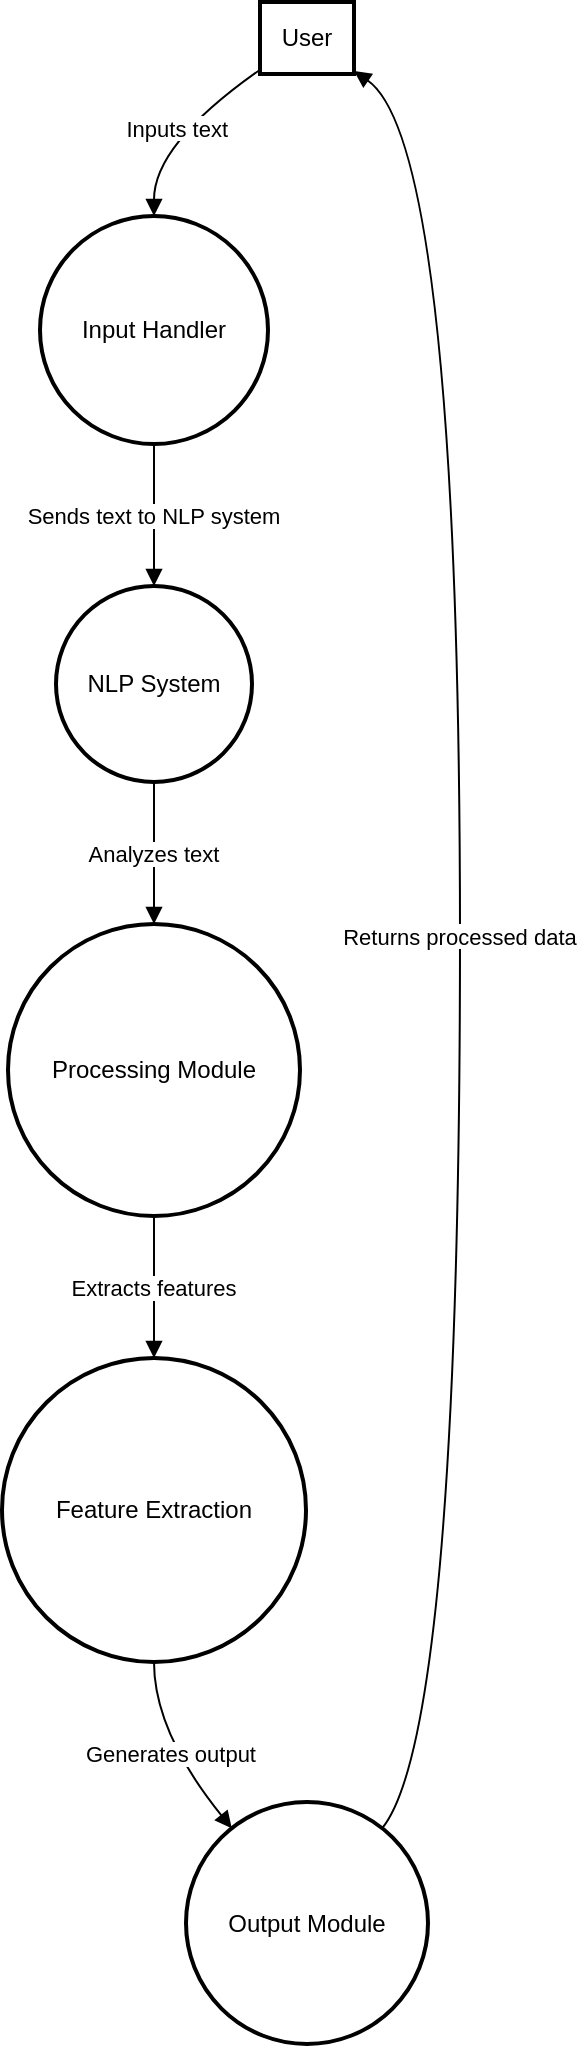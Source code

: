 <mxfile version="24.7.5">
  <diagram name="Page-1" id="9hyrPzSAtsRlm6kyp4Ij">
    <mxGraphModel>
      <root>
        <mxCell id="0" />
        <mxCell id="1" parent="0" />
        <mxCell id="2" value="User" style="whiteSpace=wrap;strokeWidth=2;" vertex="1" parent="1">
          <mxGeometry x="144" width="47" height="36" as="geometry" />
        </mxCell>
        <mxCell id="3" value="Input Handler" style="ellipse;aspect=fixed;strokeWidth=2;whiteSpace=wrap;" vertex="1" parent="1">
          <mxGeometry x="34" y="107" width="114" height="114" as="geometry" />
        </mxCell>
        <mxCell id="4" value="NLP System" style="ellipse;aspect=fixed;strokeWidth=2;whiteSpace=wrap;" vertex="1" parent="1">
          <mxGeometry x="42" y="292" width="98" height="98" as="geometry" />
        </mxCell>
        <mxCell id="5" value="Processing Module" style="ellipse;aspect=fixed;strokeWidth=2;whiteSpace=wrap;" vertex="1" parent="1">
          <mxGeometry x="18" y="461" width="146" height="146" as="geometry" />
        </mxCell>
        <mxCell id="6" value="Feature Extraction" style="ellipse;aspect=fixed;strokeWidth=2;whiteSpace=wrap;" vertex="1" parent="1">
          <mxGeometry x="15" y="678" width="152" height="152" as="geometry" />
        </mxCell>
        <mxCell id="7" value="Output Module" style="ellipse;aspect=fixed;strokeWidth=2;whiteSpace=wrap;" vertex="1" parent="1">
          <mxGeometry x="107" y="900" width="121" height="121" as="geometry" />
        </mxCell>
        <mxCell id="8" value="Inputs text" style="curved=1;startArrow=none;endArrow=block;exitX=-0.01;exitY=0.95;entryX=0.5;entryY=0;" edge="1" parent="1" source="2" target="3">
          <mxGeometry relative="1" as="geometry">
            <Array as="points">
              <mxPoint x="91" y="71" />
            </Array>
          </mxGeometry>
        </mxCell>
        <mxCell id="9" value="Sends text to NLP system" style="curved=1;startArrow=none;endArrow=block;exitX=0.5;exitY=1;entryX=0.5;entryY=0;" edge="1" parent="1" source="3" target="4">
          <mxGeometry relative="1" as="geometry">
            <Array as="points" />
          </mxGeometry>
        </mxCell>
        <mxCell id="10" value="Analyzes text" style="curved=1;startArrow=none;endArrow=block;exitX=0.5;exitY=1;entryX=0.5;entryY=0;" edge="1" parent="1" source="4" target="5">
          <mxGeometry relative="1" as="geometry">
            <Array as="points" />
          </mxGeometry>
        </mxCell>
        <mxCell id="11" value="Extracts features" style="curved=1;startArrow=none;endArrow=block;exitX=0.5;exitY=1;entryX=0.5;entryY=0;" edge="1" parent="1" source="5" target="6">
          <mxGeometry relative="1" as="geometry">
            <Array as="points" />
          </mxGeometry>
        </mxCell>
        <mxCell id="12" value="Generates output" style="curved=1;startArrow=none;endArrow=block;exitX=0.5;exitY=1;entryX=0.1;entryY=0;" edge="1" parent="1" source="6" target="7">
          <mxGeometry relative="1" as="geometry">
            <Array as="points">
              <mxPoint x="91" y="865" />
            </Array>
          </mxGeometry>
        </mxCell>
        <mxCell id="13" value="Returns processed data" style="curved=1;startArrow=none;endArrow=block;exitX=0.9;exitY=0;entryX=0.99;entryY=0.95;" edge="1" parent="1" source="7" target="2">
          <mxGeometry relative="1" as="geometry">
            <Array as="points">
              <mxPoint x="244" y="865" />
              <mxPoint x="244" y="71" />
            </Array>
          </mxGeometry>
        </mxCell>
      </root>
    </mxGraphModel>
  </diagram>
</mxfile>
